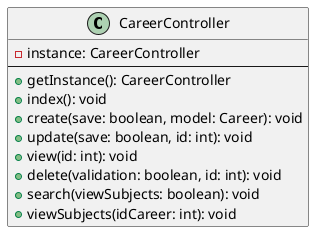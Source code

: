 @startuml

class CareerController {
    - instance: CareerController
    ---
    + getInstance(): CareerController
    + index(): void
    + create(save: boolean, model: Career): void
    + update(save: boolean, id: int): void
    + view(id: int): void
    + delete(validation: boolean, id: int): void
    + search(viewSubjects: boolean): void
    + viewSubjects(idCareer: int): void
}

@enduml